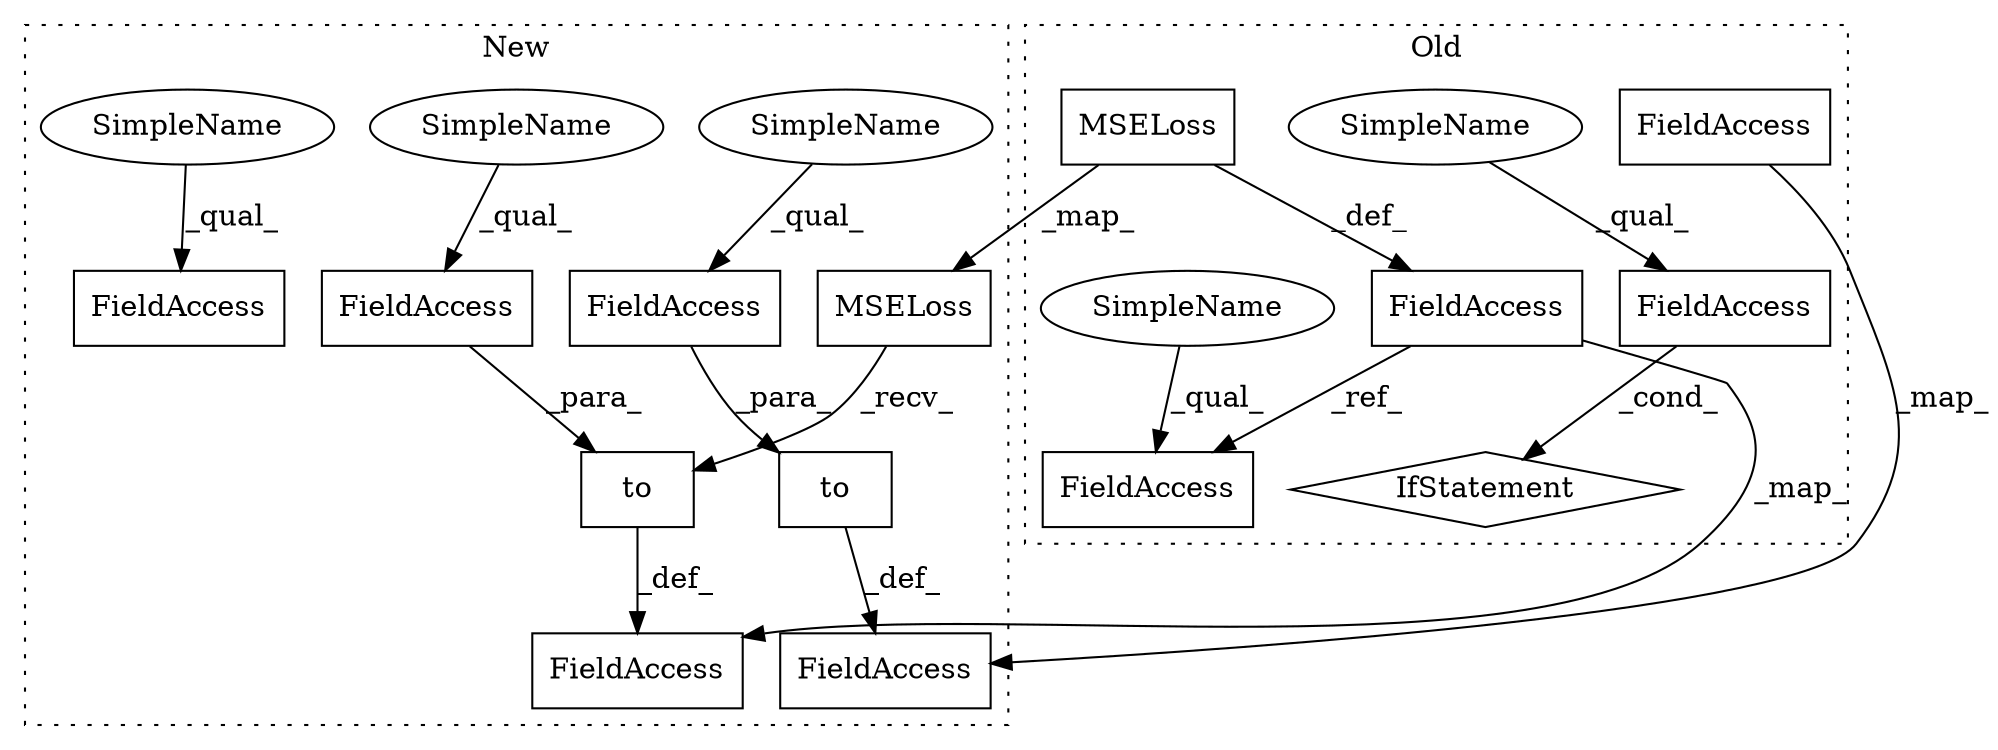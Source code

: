 digraph G {
subgraph cluster0 {
1 [label="MSELoss" a="32" s="1158" l="9" shape="box"];
6 [label="FieldAccess" a="22" s="1136" l="12" shape="box"];
7 [label="FieldAccess" a="22" s="2582" l="12" shape="box"];
10 [label="FieldAccess" a="22" s="2636" l="12" shape="box"];
11 [label="IfStatement" a="25" s="2578,2594" l="4,2" shape="diamond"];
14 [label="FieldAccess" a="22" s="1974" l="9" shape="box"];
15 [label="SimpleName" a="42" s="2582" l="4" shape="ellipse"];
16 [label="SimpleName" a="42" s="2636" l="4" shape="ellipse"];
label = "Old";
style="dotted";
}
subgraph cluster1 {
2 [label="MSELoss" a="32" s="1206" l="9" shape="box"];
3 [label="to" a="32" s="1216,1230" l="3,1" shape="box"];
4 [label="FieldAccess" a="22" s="1219" l="11" shape="box"];
5 [label="FieldAccess" a="22" s="1184" l="12" shape="box"];
8 [label="FieldAccess" a="22" s="1110" l="11" shape="box"];
9 [label="FieldAccess" a="22" s="2119" l="11" shape="box"];
12 [label="to" a="32" s="2116,2130" l="3,1" shape="box"];
13 [label="FieldAccess" a="22" s="2070" l="9" shape="box"];
17 [label="SimpleName" a="42" s="1219" l="4" shape="ellipse"];
18 [label="SimpleName" a="42" s="2119" l="4" shape="ellipse"];
19 [label="SimpleName" a="42" s="1110" l="4" shape="ellipse"];
label = "New";
style="dotted";
}
1 -> 2 [label="_map_"];
1 -> 6 [label="_def_"];
2 -> 3 [label="_recv_"];
3 -> 5 [label="_def_"];
4 -> 3 [label="_para_"];
6 -> 5 [label="_map_"];
6 -> 10 [label="_ref_"];
7 -> 11 [label="_cond_"];
9 -> 12 [label="_para_"];
12 -> 13 [label="_def_"];
14 -> 13 [label="_map_"];
15 -> 7 [label="_qual_"];
16 -> 10 [label="_qual_"];
17 -> 4 [label="_qual_"];
18 -> 9 [label="_qual_"];
19 -> 8 [label="_qual_"];
}